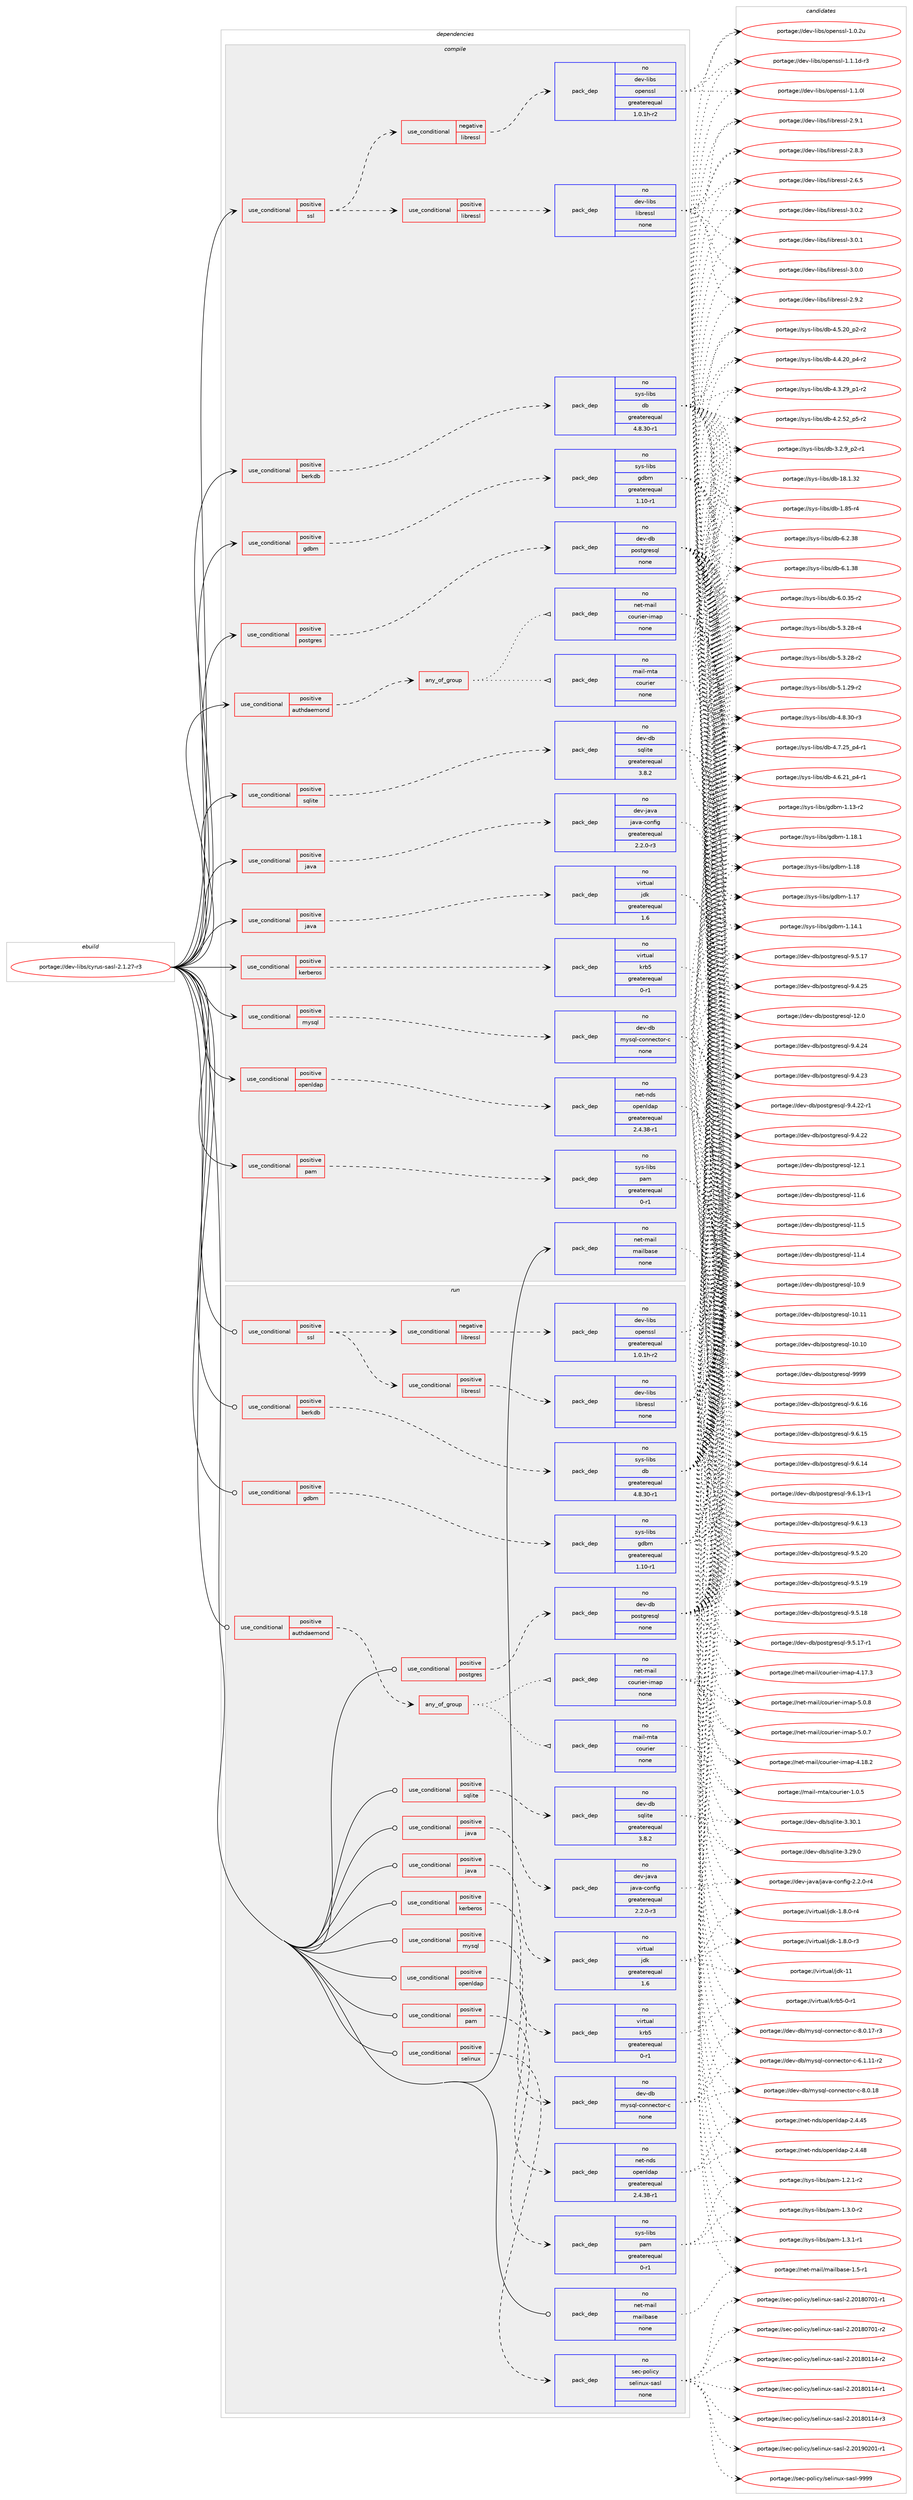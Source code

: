 digraph prolog {

# *************
# Graph options
# *************

newrank=true;
concentrate=true;
compound=true;
graph [rankdir=LR,fontname=Helvetica,fontsize=10,ranksep=1.5];#, ranksep=2.5, nodesep=0.2];
edge  [arrowhead=vee];
node  [fontname=Helvetica,fontsize=10];

# **********
# The ebuild
# **********

subgraph cluster_leftcol {
color=gray;
label=<<i>ebuild</i>>;
id [label="portage://dev-libs/cyrus-sasl-2.1.27-r3", color=red, width=4, href="../dev-libs/cyrus-sasl-2.1.27-r3.svg"];
}

# ****************
# The dependencies
# ****************

subgraph cluster_midcol {
color=gray;
label=<<i>dependencies</i>>;
subgraph cluster_compile {
fillcolor="#eeeeee";
style=filled;
label=<<i>compile</i>>;
subgraph cond126042 {
dependency515628 [label=<<TABLE BORDER="0" CELLBORDER="1" CELLSPACING="0" CELLPADDING="4"><TR><TD ROWSPAN="3" CELLPADDING="10">use_conditional</TD></TR><TR><TD>positive</TD></TR><TR><TD>authdaemond</TD></TR></TABLE>>, shape=none, color=red];
subgraph any5129 {
dependency515629 [label=<<TABLE BORDER="0" CELLBORDER="1" CELLSPACING="0" CELLPADDING="4"><TR><TD CELLPADDING="10">any_of_group</TD></TR></TABLE>>, shape=none, color=red];subgraph pack384222 {
dependency515630 [label=<<TABLE BORDER="0" CELLBORDER="1" CELLSPACING="0" CELLPADDING="4" WIDTH="220"><TR><TD ROWSPAN="6" CELLPADDING="30">pack_dep</TD></TR><TR><TD WIDTH="110">no</TD></TR><TR><TD>net-mail</TD></TR><TR><TD>courier-imap</TD></TR><TR><TD>none</TD></TR><TR><TD></TD></TR></TABLE>>, shape=none, color=blue];
}
dependency515629:e -> dependency515630:w [weight=20,style="dotted",arrowhead="oinv"];
subgraph pack384223 {
dependency515631 [label=<<TABLE BORDER="0" CELLBORDER="1" CELLSPACING="0" CELLPADDING="4" WIDTH="220"><TR><TD ROWSPAN="6" CELLPADDING="30">pack_dep</TD></TR><TR><TD WIDTH="110">no</TD></TR><TR><TD>mail-mta</TD></TR><TR><TD>courier</TD></TR><TR><TD>none</TD></TR><TR><TD></TD></TR></TABLE>>, shape=none, color=blue];
}
dependency515629:e -> dependency515631:w [weight=20,style="dotted",arrowhead="oinv"];
}
dependency515628:e -> dependency515629:w [weight=20,style="dashed",arrowhead="vee"];
}
id:e -> dependency515628:w [weight=20,style="solid",arrowhead="vee"];
subgraph cond126043 {
dependency515632 [label=<<TABLE BORDER="0" CELLBORDER="1" CELLSPACING="0" CELLPADDING="4"><TR><TD ROWSPAN="3" CELLPADDING="10">use_conditional</TD></TR><TR><TD>positive</TD></TR><TR><TD>berkdb</TD></TR></TABLE>>, shape=none, color=red];
subgraph pack384224 {
dependency515633 [label=<<TABLE BORDER="0" CELLBORDER="1" CELLSPACING="0" CELLPADDING="4" WIDTH="220"><TR><TD ROWSPAN="6" CELLPADDING="30">pack_dep</TD></TR><TR><TD WIDTH="110">no</TD></TR><TR><TD>sys-libs</TD></TR><TR><TD>db</TD></TR><TR><TD>greaterequal</TD></TR><TR><TD>4.8.30-r1</TD></TR></TABLE>>, shape=none, color=blue];
}
dependency515632:e -> dependency515633:w [weight=20,style="dashed",arrowhead="vee"];
}
id:e -> dependency515632:w [weight=20,style="solid",arrowhead="vee"];
subgraph cond126044 {
dependency515634 [label=<<TABLE BORDER="0" CELLBORDER="1" CELLSPACING="0" CELLPADDING="4"><TR><TD ROWSPAN="3" CELLPADDING="10">use_conditional</TD></TR><TR><TD>positive</TD></TR><TR><TD>gdbm</TD></TR></TABLE>>, shape=none, color=red];
subgraph pack384225 {
dependency515635 [label=<<TABLE BORDER="0" CELLBORDER="1" CELLSPACING="0" CELLPADDING="4" WIDTH="220"><TR><TD ROWSPAN="6" CELLPADDING="30">pack_dep</TD></TR><TR><TD WIDTH="110">no</TD></TR><TR><TD>sys-libs</TD></TR><TR><TD>gdbm</TD></TR><TR><TD>greaterequal</TD></TR><TR><TD>1.10-r1</TD></TR></TABLE>>, shape=none, color=blue];
}
dependency515634:e -> dependency515635:w [weight=20,style="dashed",arrowhead="vee"];
}
id:e -> dependency515634:w [weight=20,style="solid",arrowhead="vee"];
subgraph cond126045 {
dependency515636 [label=<<TABLE BORDER="0" CELLBORDER="1" CELLSPACING="0" CELLPADDING="4"><TR><TD ROWSPAN="3" CELLPADDING="10">use_conditional</TD></TR><TR><TD>positive</TD></TR><TR><TD>java</TD></TR></TABLE>>, shape=none, color=red];
subgraph pack384226 {
dependency515637 [label=<<TABLE BORDER="0" CELLBORDER="1" CELLSPACING="0" CELLPADDING="4" WIDTH="220"><TR><TD ROWSPAN="6" CELLPADDING="30">pack_dep</TD></TR><TR><TD WIDTH="110">no</TD></TR><TR><TD>dev-java</TD></TR><TR><TD>java-config</TD></TR><TR><TD>greaterequal</TD></TR><TR><TD>2.2.0-r3</TD></TR></TABLE>>, shape=none, color=blue];
}
dependency515636:e -> dependency515637:w [weight=20,style="dashed",arrowhead="vee"];
}
id:e -> dependency515636:w [weight=20,style="solid",arrowhead="vee"];
subgraph cond126046 {
dependency515638 [label=<<TABLE BORDER="0" CELLBORDER="1" CELLSPACING="0" CELLPADDING="4"><TR><TD ROWSPAN="3" CELLPADDING="10">use_conditional</TD></TR><TR><TD>positive</TD></TR><TR><TD>java</TD></TR></TABLE>>, shape=none, color=red];
subgraph pack384227 {
dependency515639 [label=<<TABLE BORDER="0" CELLBORDER="1" CELLSPACING="0" CELLPADDING="4" WIDTH="220"><TR><TD ROWSPAN="6" CELLPADDING="30">pack_dep</TD></TR><TR><TD WIDTH="110">no</TD></TR><TR><TD>virtual</TD></TR><TR><TD>jdk</TD></TR><TR><TD>greaterequal</TD></TR><TR><TD>1.6</TD></TR></TABLE>>, shape=none, color=blue];
}
dependency515638:e -> dependency515639:w [weight=20,style="dashed",arrowhead="vee"];
}
id:e -> dependency515638:w [weight=20,style="solid",arrowhead="vee"];
subgraph cond126047 {
dependency515640 [label=<<TABLE BORDER="0" CELLBORDER="1" CELLSPACING="0" CELLPADDING="4"><TR><TD ROWSPAN="3" CELLPADDING="10">use_conditional</TD></TR><TR><TD>positive</TD></TR><TR><TD>kerberos</TD></TR></TABLE>>, shape=none, color=red];
subgraph pack384228 {
dependency515641 [label=<<TABLE BORDER="0" CELLBORDER="1" CELLSPACING="0" CELLPADDING="4" WIDTH="220"><TR><TD ROWSPAN="6" CELLPADDING="30">pack_dep</TD></TR><TR><TD WIDTH="110">no</TD></TR><TR><TD>virtual</TD></TR><TR><TD>krb5</TD></TR><TR><TD>greaterequal</TD></TR><TR><TD>0-r1</TD></TR></TABLE>>, shape=none, color=blue];
}
dependency515640:e -> dependency515641:w [weight=20,style="dashed",arrowhead="vee"];
}
id:e -> dependency515640:w [weight=20,style="solid",arrowhead="vee"];
subgraph cond126048 {
dependency515642 [label=<<TABLE BORDER="0" CELLBORDER="1" CELLSPACING="0" CELLPADDING="4"><TR><TD ROWSPAN="3" CELLPADDING="10">use_conditional</TD></TR><TR><TD>positive</TD></TR><TR><TD>mysql</TD></TR></TABLE>>, shape=none, color=red];
subgraph pack384229 {
dependency515643 [label=<<TABLE BORDER="0" CELLBORDER="1" CELLSPACING="0" CELLPADDING="4" WIDTH="220"><TR><TD ROWSPAN="6" CELLPADDING="30">pack_dep</TD></TR><TR><TD WIDTH="110">no</TD></TR><TR><TD>dev-db</TD></TR><TR><TD>mysql-connector-c</TD></TR><TR><TD>none</TD></TR><TR><TD></TD></TR></TABLE>>, shape=none, color=blue];
}
dependency515642:e -> dependency515643:w [weight=20,style="dashed",arrowhead="vee"];
}
id:e -> dependency515642:w [weight=20,style="solid",arrowhead="vee"];
subgraph cond126049 {
dependency515644 [label=<<TABLE BORDER="0" CELLBORDER="1" CELLSPACING="0" CELLPADDING="4"><TR><TD ROWSPAN="3" CELLPADDING="10">use_conditional</TD></TR><TR><TD>positive</TD></TR><TR><TD>openldap</TD></TR></TABLE>>, shape=none, color=red];
subgraph pack384230 {
dependency515645 [label=<<TABLE BORDER="0" CELLBORDER="1" CELLSPACING="0" CELLPADDING="4" WIDTH="220"><TR><TD ROWSPAN="6" CELLPADDING="30">pack_dep</TD></TR><TR><TD WIDTH="110">no</TD></TR><TR><TD>net-nds</TD></TR><TR><TD>openldap</TD></TR><TR><TD>greaterequal</TD></TR><TR><TD>2.4.38-r1</TD></TR></TABLE>>, shape=none, color=blue];
}
dependency515644:e -> dependency515645:w [weight=20,style="dashed",arrowhead="vee"];
}
id:e -> dependency515644:w [weight=20,style="solid",arrowhead="vee"];
subgraph cond126050 {
dependency515646 [label=<<TABLE BORDER="0" CELLBORDER="1" CELLSPACING="0" CELLPADDING="4"><TR><TD ROWSPAN="3" CELLPADDING="10">use_conditional</TD></TR><TR><TD>positive</TD></TR><TR><TD>pam</TD></TR></TABLE>>, shape=none, color=red];
subgraph pack384231 {
dependency515647 [label=<<TABLE BORDER="0" CELLBORDER="1" CELLSPACING="0" CELLPADDING="4" WIDTH="220"><TR><TD ROWSPAN="6" CELLPADDING="30">pack_dep</TD></TR><TR><TD WIDTH="110">no</TD></TR><TR><TD>sys-libs</TD></TR><TR><TD>pam</TD></TR><TR><TD>greaterequal</TD></TR><TR><TD>0-r1</TD></TR></TABLE>>, shape=none, color=blue];
}
dependency515646:e -> dependency515647:w [weight=20,style="dashed",arrowhead="vee"];
}
id:e -> dependency515646:w [weight=20,style="solid",arrowhead="vee"];
subgraph cond126051 {
dependency515648 [label=<<TABLE BORDER="0" CELLBORDER="1" CELLSPACING="0" CELLPADDING="4"><TR><TD ROWSPAN="3" CELLPADDING="10">use_conditional</TD></TR><TR><TD>positive</TD></TR><TR><TD>postgres</TD></TR></TABLE>>, shape=none, color=red];
subgraph pack384232 {
dependency515649 [label=<<TABLE BORDER="0" CELLBORDER="1" CELLSPACING="0" CELLPADDING="4" WIDTH="220"><TR><TD ROWSPAN="6" CELLPADDING="30">pack_dep</TD></TR><TR><TD WIDTH="110">no</TD></TR><TR><TD>dev-db</TD></TR><TR><TD>postgresql</TD></TR><TR><TD>none</TD></TR><TR><TD></TD></TR></TABLE>>, shape=none, color=blue];
}
dependency515648:e -> dependency515649:w [weight=20,style="dashed",arrowhead="vee"];
}
id:e -> dependency515648:w [weight=20,style="solid",arrowhead="vee"];
subgraph cond126052 {
dependency515650 [label=<<TABLE BORDER="0" CELLBORDER="1" CELLSPACING="0" CELLPADDING="4"><TR><TD ROWSPAN="3" CELLPADDING="10">use_conditional</TD></TR><TR><TD>positive</TD></TR><TR><TD>sqlite</TD></TR></TABLE>>, shape=none, color=red];
subgraph pack384233 {
dependency515651 [label=<<TABLE BORDER="0" CELLBORDER="1" CELLSPACING="0" CELLPADDING="4" WIDTH="220"><TR><TD ROWSPAN="6" CELLPADDING="30">pack_dep</TD></TR><TR><TD WIDTH="110">no</TD></TR><TR><TD>dev-db</TD></TR><TR><TD>sqlite</TD></TR><TR><TD>greaterequal</TD></TR><TR><TD>3.8.2</TD></TR></TABLE>>, shape=none, color=blue];
}
dependency515650:e -> dependency515651:w [weight=20,style="dashed",arrowhead="vee"];
}
id:e -> dependency515650:w [weight=20,style="solid",arrowhead="vee"];
subgraph cond126053 {
dependency515652 [label=<<TABLE BORDER="0" CELLBORDER="1" CELLSPACING="0" CELLPADDING="4"><TR><TD ROWSPAN="3" CELLPADDING="10">use_conditional</TD></TR><TR><TD>positive</TD></TR><TR><TD>ssl</TD></TR></TABLE>>, shape=none, color=red];
subgraph cond126054 {
dependency515653 [label=<<TABLE BORDER="0" CELLBORDER="1" CELLSPACING="0" CELLPADDING="4"><TR><TD ROWSPAN="3" CELLPADDING="10">use_conditional</TD></TR><TR><TD>negative</TD></TR><TR><TD>libressl</TD></TR></TABLE>>, shape=none, color=red];
subgraph pack384234 {
dependency515654 [label=<<TABLE BORDER="0" CELLBORDER="1" CELLSPACING="0" CELLPADDING="4" WIDTH="220"><TR><TD ROWSPAN="6" CELLPADDING="30">pack_dep</TD></TR><TR><TD WIDTH="110">no</TD></TR><TR><TD>dev-libs</TD></TR><TR><TD>openssl</TD></TR><TR><TD>greaterequal</TD></TR><TR><TD>1.0.1h-r2</TD></TR></TABLE>>, shape=none, color=blue];
}
dependency515653:e -> dependency515654:w [weight=20,style="dashed",arrowhead="vee"];
}
dependency515652:e -> dependency515653:w [weight=20,style="dashed",arrowhead="vee"];
subgraph cond126055 {
dependency515655 [label=<<TABLE BORDER="0" CELLBORDER="1" CELLSPACING="0" CELLPADDING="4"><TR><TD ROWSPAN="3" CELLPADDING="10">use_conditional</TD></TR><TR><TD>positive</TD></TR><TR><TD>libressl</TD></TR></TABLE>>, shape=none, color=red];
subgraph pack384235 {
dependency515656 [label=<<TABLE BORDER="0" CELLBORDER="1" CELLSPACING="0" CELLPADDING="4" WIDTH="220"><TR><TD ROWSPAN="6" CELLPADDING="30">pack_dep</TD></TR><TR><TD WIDTH="110">no</TD></TR><TR><TD>dev-libs</TD></TR><TR><TD>libressl</TD></TR><TR><TD>none</TD></TR><TR><TD></TD></TR></TABLE>>, shape=none, color=blue];
}
dependency515655:e -> dependency515656:w [weight=20,style="dashed",arrowhead="vee"];
}
dependency515652:e -> dependency515655:w [weight=20,style="dashed",arrowhead="vee"];
}
id:e -> dependency515652:w [weight=20,style="solid",arrowhead="vee"];
subgraph pack384236 {
dependency515657 [label=<<TABLE BORDER="0" CELLBORDER="1" CELLSPACING="0" CELLPADDING="4" WIDTH="220"><TR><TD ROWSPAN="6" CELLPADDING="30">pack_dep</TD></TR><TR><TD WIDTH="110">no</TD></TR><TR><TD>net-mail</TD></TR><TR><TD>mailbase</TD></TR><TR><TD>none</TD></TR><TR><TD></TD></TR></TABLE>>, shape=none, color=blue];
}
id:e -> dependency515657:w [weight=20,style="solid",arrowhead="vee"];
}
subgraph cluster_compileandrun {
fillcolor="#eeeeee";
style=filled;
label=<<i>compile and run</i>>;
}
subgraph cluster_run {
fillcolor="#eeeeee";
style=filled;
label=<<i>run</i>>;
subgraph cond126056 {
dependency515658 [label=<<TABLE BORDER="0" CELLBORDER="1" CELLSPACING="0" CELLPADDING="4"><TR><TD ROWSPAN="3" CELLPADDING="10">use_conditional</TD></TR><TR><TD>positive</TD></TR><TR><TD>authdaemond</TD></TR></TABLE>>, shape=none, color=red];
subgraph any5130 {
dependency515659 [label=<<TABLE BORDER="0" CELLBORDER="1" CELLSPACING="0" CELLPADDING="4"><TR><TD CELLPADDING="10">any_of_group</TD></TR></TABLE>>, shape=none, color=red];subgraph pack384237 {
dependency515660 [label=<<TABLE BORDER="0" CELLBORDER="1" CELLSPACING="0" CELLPADDING="4" WIDTH="220"><TR><TD ROWSPAN="6" CELLPADDING="30">pack_dep</TD></TR><TR><TD WIDTH="110">no</TD></TR><TR><TD>net-mail</TD></TR><TR><TD>courier-imap</TD></TR><TR><TD>none</TD></TR><TR><TD></TD></TR></TABLE>>, shape=none, color=blue];
}
dependency515659:e -> dependency515660:w [weight=20,style="dotted",arrowhead="oinv"];
subgraph pack384238 {
dependency515661 [label=<<TABLE BORDER="0" CELLBORDER="1" CELLSPACING="0" CELLPADDING="4" WIDTH="220"><TR><TD ROWSPAN="6" CELLPADDING="30">pack_dep</TD></TR><TR><TD WIDTH="110">no</TD></TR><TR><TD>mail-mta</TD></TR><TR><TD>courier</TD></TR><TR><TD>none</TD></TR><TR><TD></TD></TR></TABLE>>, shape=none, color=blue];
}
dependency515659:e -> dependency515661:w [weight=20,style="dotted",arrowhead="oinv"];
}
dependency515658:e -> dependency515659:w [weight=20,style="dashed",arrowhead="vee"];
}
id:e -> dependency515658:w [weight=20,style="solid",arrowhead="odot"];
subgraph cond126057 {
dependency515662 [label=<<TABLE BORDER="0" CELLBORDER="1" CELLSPACING="0" CELLPADDING="4"><TR><TD ROWSPAN="3" CELLPADDING="10">use_conditional</TD></TR><TR><TD>positive</TD></TR><TR><TD>berkdb</TD></TR></TABLE>>, shape=none, color=red];
subgraph pack384239 {
dependency515663 [label=<<TABLE BORDER="0" CELLBORDER="1" CELLSPACING="0" CELLPADDING="4" WIDTH="220"><TR><TD ROWSPAN="6" CELLPADDING="30">pack_dep</TD></TR><TR><TD WIDTH="110">no</TD></TR><TR><TD>sys-libs</TD></TR><TR><TD>db</TD></TR><TR><TD>greaterequal</TD></TR><TR><TD>4.8.30-r1</TD></TR></TABLE>>, shape=none, color=blue];
}
dependency515662:e -> dependency515663:w [weight=20,style="dashed",arrowhead="vee"];
}
id:e -> dependency515662:w [weight=20,style="solid",arrowhead="odot"];
subgraph cond126058 {
dependency515664 [label=<<TABLE BORDER="0" CELLBORDER="1" CELLSPACING="0" CELLPADDING="4"><TR><TD ROWSPAN="3" CELLPADDING="10">use_conditional</TD></TR><TR><TD>positive</TD></TR><TR><TD>gdbm</TD></TR></TABLE>>, shape=none, color=red];
subgraph pack384240 {
dependency515665 [label=<<TABLE BORDER="0" CELLBORDER="1" CELLSPACING="0" CELLPADDING="4" WIDTH="220"><TR><TD ROWSPAN="6" CELLPADDING="30">pack_dep</TD></TR><TR><TD WIDTH="110">no</TD></TR><TR><TD>sys-libs</TD></TR><TR><TD>gdbm</TD></TR><TR><TD>greaterequal</TD></TR><TR><TD>1.10-r1</TD></TR></TABLE>>, shape=none, color=blue];
}
dependency515664:e -> dependency515665:w [weight=20,style="dashed",arrowhead="vee"];
}
id:e -> dependency515664:w [weight=20,style="solid",arrowhead="odot"];
subgraph cond126059 {
dependency515666 [label=<<TABLE BORDER="0" CELLBORDER="1" CELLSPACING="0" CELLPADDING="4"><TR><TD ROWSPAN="3" CELLPADDING="10">use_conditional</TD></TR><TR><TD>positive</TD></TR><TR><TD>java</TD></TR></TABLE>>, shape=none, color=red];
subgraph pack384241 {
dependency515667 [label=<<TABLE BORDER="0" CELLBORDER="1" CELLSPACING="0" CELLPADDING="4" WIDTH="220"><TR><TD ROWSPAN="6" CELLPADDING="30">pack_dep</TD></TR><TR><TD WIDTH="110">no</TD></TR><TR><TD>dev-java</TD></TR><TR><TD>java-config</TD></TR><TR><TD>greaterequal</TD></TR><TR><TD>2.2.0-r3</TD></TR></TABLE>>, shape=none, color=blue];
}
dependency515666:e -> dependency515667:w [weight=20,style="dashed",arrowhead="vee"];
}
id:e -> dependency515666:w [weight=20,style="solid",arrowhead="odot"];
subgraph cond126060 {
dependency515668 [label=<<TABLE BORDER="0" CELLBORDER="1" CELLSPACING="0" CELLPADDING="4"><TR><TD ROWSPAN="3" CELLPADDING="10">use_conditional</TD></TR><TR><TD>positive</TD></TR><TR><TD>java</TD></TR></TABLE>>, shape=none, color=red];
subgraph pack384242 {
dependency515669 [label=<<TABLE BORDER="0" CELLBORDER="1" CELLSPACING="0" CELLPADDING="4" WIDTH="220"><TR><TD ROWSPAN="6" CELLPADDING="30">pack_dep</TD></TR><TR><TD WIDTH="110">no</TD></TR><TR><TD>virtual</TD></TR><TR><TD>jdk</TD></TR><TR><TD>greaterequal</TD></TR><TR><TD>1.6</TD></TR></TABLE>>, shape=none, color=blue];
}
dependency515668:e -> dependency515669:w [weight=20,style="dashed",arrowhead="vee"];
}
id:e -> dependency515668:w [weight=20,style="solid",arrowhead="odot"];
subgraph cond126061 {
dependency515670 [label=<<TABLE BORDER="0" CELLBORDER="1" CELLSPACING="0" CELLPADDING="4"><TR><TD ROWSPAN="3" CELLPADDING="10">use_conditional</TD></TR><TR><TD>positive</TD></TR><TR><TD>kerberos</TD></TR></TABLE>>, shape=none, color=red];
subgraph pack384243 {
dependency515671 [label=<<TABLE BORDER="0" CELLBORDER="1" CELLSPACING="0" CELLPADDING="4" WIDTH="220"><TR><TD ROWSPAN="6" CELLPADDING="30">pack_dep</TD></TR><TR><TD WIDTH="110">no</TD></TR><TR><TD>virtual</TD></TR><TR><TD>krb5</TD></TR><TR><TD>greaterequal</TD></TR><TR><TD>0-r1</TD></TR></TABLE>>, shape=none, color=blue];
}
dependency515670:e -> dependency515671:w [weight=20,style="dashed",arrowhead="vee"];
}
id:e -> dependency515670:w [weight=20,style="solid",arrowhead="odot"];
subgraph cond126062 {
dependency515672 [label=<<TABLE BORDER="0" CELLBORDER="1" CELLSPACING="0" CELLPADDING="4"><TR><TD ROWSPAN="3" CELLPADDING="10">use_conditional</TD></TR><TR><TD>positive</TD></TR><TR><TD>mysql</TD></TR></TABLE>>, shape=none, color=red];
subgraph pack384244 {
dependency515673 [label=<<TABLE BORDER="0" CELLBORDER="1" CELLSPACING="0" CELLPADDING="4" WIDTH="220"><TR><TD ROWSPAN="6" CELLPADDING="30">pack_dep</TD></TR><TR><TD WIDTH="110">no</TD></TR><TR><TD>dev-db</TD></TR><TR><TD>mysql-connector-c</TD></TR><TR><TD>none</TD></TR><TR><TD></TD></TR></TABLE>>, shape=none, color=blue];
}
dependency515672:e -> dependency515673:w [weight=20,style="dashed",arrowhead="vee"];
}
id:e -> dependency515672:w [weight=20,style="solid",arrowhead="odot"];
subgraph cond126063 {
dependency515674 [label=<<TABLE BORDER="0" CELLBORDER="1" CELLSPACING="0" CELLPADDING="4"><TR><TD ROWSPAN="3" CELLPADDING="10">use_conditional</TD></TR><TR><TD>positive</TD></TR><TR><TD>openldap</TD></TR></TABLE>>, shape=none, color=red];
subgraph pack384245 {
dependency515675 [label=<<TABLE BORDER="0" CELLBORDER="1" CELLSPACING="0" CELLPADDING="4" WIDTH="220"><TR><TD ROWSPAN="6" CELLPADDING="30">pack_dep</TD></TR><TR><TD WIDTH="110">no</TD></TR><TR><TD>net-nds</TD></TR><TR><TD>openldap</TD></TR><TR><TD>greaterequal</TD></TR><TR><TD>2.4.38-r1</TD></TR></TABLE>>, shape=none, color=blue];
}
dependency515674:e -> dependency515675:w [weight=20,style="dashed",arrowhead="vee"];
}
id:e -> dependency515674:w [weight=20,style="solid",arrowhead="odot"];
subgraph cond126064 {
dependency515676 [label=<<TABLE BORDER="0" CELLBORDER="1" CELLSPACING="0" CELLPADDING="4"><TR><TD ROWSPAN="3" CELLPADDING="10">use_conditional</TD></TR><TR><TD>positive</TD></TR><TR><TD>pam</TD></TR></TABLE>>, shape=none, color=red];
subgraph pack384246 {
dependency515677 [label=<<TABLE BORDER="0" CELLBORDER="1" CELLSPACING="0" CELLPADDING="4" WIDTH="220"><TR><TD ROWSPAN="6" CELLPADDING="30">pack_dep</TD></TR><TR><TD WIDTH="110">no</TD></TR><TR><TD>sys-libs</TD></TR><TR><TD>pam</TD></TR><TR><TD>greaterequal</TD></TR><TR><TD>0-r1</TD></TR></TABLE>>, shape=none, color=blue];
}
dependency515676:e -> dependency515677:w [weight=20,style="dashed",arrowhead="vee"];
}
id:e -> dependency515676:w [weight=20,style="solid",arrowhead="odot"];
subgraph cond126065 {
dependency515678 [label=<<TABLE BORDER="0" CELLBORDER="1" CELLSPACING="0" CELLPADDING="4"><TR><TD ROWSPAN="3" CELLPADDING="10">use_conditional</TD></TR><TR><TD>positive</TD></TR><TR><TD>postgres</TD></TR></TABLE>>, shape=none, color=red];
subgraph pack384247 {
dependency515679 [label=<<TABLE BORDER="0" CELLBORDER="1" CELLSPACING="0" CELLPADDING="4" WIDTH="220"><TR><TD ROWSPAN="6" CELLPADDING="30">pack_dep</TD></TR><TR><TD WIDTH="110">no</TD></TR><TR><TD>dev-db</TD></TR><TR><TD>postgresql</TD></TR><TR><TD>none</TD></TR><TR><TD></TD></TR></TABLE>>, shape=none, color=blue];
}
dependency515678:e -> dependency515679:w [weight=20,style="dashed",arrowhead="vee"];
}
id:e -> dependency515678:w [weight=20,style="solid",arrowhead="odot"];
subgraph cond126066 {
dependency515680 [label=<<TABLE BORDER="0" CELLBORDER="1" CELLSPACING="0" CELLPADDING="4"><TR><TD ROWSPAN="3" CELLPADDING="10">use_conditional</TD></TR><TR><TD>positive</TD></TR><TR><TD>selinux</TD></TR></TABLE>>, shape=none, color=red];
subgraph pack384248 {
dependency515681 [label=<<TABLE BORDER="0" CELLBORDER="1" CELLSPACING="0" CELLPADDING="4" WIDTH="220"><TR><TD ROWSPAN="6" CELLPADDING="30">pack_dep</TD></TR><TR><TD WIDTH="110">no</TD></TR><TR><TD>sec-policy</TD></TR><TR><TD>selinux-sasl</TD></TR><TR><TD>none</TD></TR><TR><TD></TD></TR></TABLE>>, shape=none, color=blue];
}
dependency515680:e -> dependency515681:w [weight=20,style="dashed",arrowhead="vee"];
}
id:e -> dependency515680:w [weight=20,style="solid",arrowhead="odot"];
subgraph cond126067 {
dependency515682 [label=<<TABLE BORDER="0" CELLBORDER="1" CELLSPACING="0" CELLPADDING="4"><TR><TD ROWSPAN="3" CELLPADDING="10">use_conditional</TD></TR><TR><TD>positive</TD></TR><TR><TD>sqlite</TD></TR></TABLE>>, shape=none, color=red];
subgraph pack384249 {
dependency515683 [label=<<TABLE BORDER="0" CELLBORDER="1" CELLSPACING="0" CELLPADDING="4" WIDTH="220"><TR><TD ROWSPAN="6" CELLPADDING="30">pack_dep</TD></TR><TR><TD WIDTH="110">no</TD></TR><TR><TD>dev-db</TD></TR><TR><TD>sqlite</TD></TR><TR><TD>greaterequal</TD></TR><TR><TD>3.8.2</TD></TR></TABLE>>, shape=none, color=blue];
}
dependency515682:e -> dependency515683:w [weight=20,style="dashed",arrowhead="vee"];
}
id:e -> dependency515682:w [weight=20,style="solid",arrowhead="odot"];
subgraph cond126068 {
dependency515684 [label=<<TABLE BORDER="0" CELLBORDER="1" CELLSPACING="0" CELLPADDING="4"><TR><TD ROWSPAN="3" CELLPADDING="10">use_conditional</TD></TR><TR><TD>positive</TD></TR><TR><TD>ssl</TD></TR></TABLE>>, shape=none, color=red];
subgraph cond126069 {
dependency515685 [label=<<TABLE BORDER="0" CELLBORDER="1" CELLSPACING="0" CELLPADDING="4"><TR><TD ROWSPAN="3" CELLPADDING="10">use_conditional</TD></TR><TR><TD>negative</TD></TR><TR><TD>libressl</TD></TR></TABLE>>, shape=none, color=red];
subgraph pack384250 {
dependency515686 [label=<<TABLE BORDER="0" CELLBORDER="1" CELLSPACING="0" CELLPADDING="4" WIDTH="220"><TR><TD ROWSPAN="6" CELLPADDING="30">pack_dep</TD></TR><TR><TD WIDTH="110">no</TD></TR><TR><TD>dev-libs</TD></TR><TR><TD>openssl</TD></TR><TR><TD>greaterequal</TD></TR><TR><TD>1.0.1h-r2</TD></TR></TABLE>>, shape=none, color=blue];
}
dependency515685:e -> dependency515686:w [weight=20,style="dashed",arrowhead="vee"];
}
dependency515684:e -> dependency515685:w [weight=20,style="dashed",arrowhead="vee"];
subgraph cond126070 {
dependency515687 [label=<<TABLE BORDER="0" CELLBORDER="1" CELLSPACING="0" CELLPADDING="4"><TR><TD ROWSPAN="3" CELLPADDING="10">use_conditional</TD></TR><TR><TD>positive</TD></TR><TR><TD>libressl</TD></TR></TABLE>>, shape=none, color=red];
subgraph pack384251 {
dependency515688 [label=<<TABLE BORDER="0" CELLBORDER="1" CELLSPACING="0" CELLPADDING="4" WIDTH="220"><TR><TD ROWSPAN="6" CELLPADDING="30">pack_dep</TD></TR><TR><TD WIDTH="110">no</TD></TR><TR><TD>dev-libs</TD></TR><TR><TD>libressl</TD></TR><TR><TD>none</TD></TR><TR><TD></TD></TR></TABLE>>, shape=none, color=blue];
}
dependency515687:e -> dependency515688:w [weight=20,style="dashed",arrowhead="vee"];
}
dependency515684:e -> dependency515687:w [weight=20,style="dashed",arrowhead="vee"];
}
id:e -> dependency515684:w [weight=20,style="solid",arrowhead="odot"];
subgraph pack384252 {
dependency515689 [label=<<TABLE BORDER="0" CELLBORDER="1" CELLSPACING="0" CELLPADDING="4" WIDTH="220"><TR><TD ROWSPAN="6" CELLPADDING="30">pack_dep</TD></TR><TR><TD WIDTH="110">no</TD></TR><TR><TD>net-mail</TD></TR><TR><TD>mailbase</TD></TR><TR><TD>none</TD></TR><TR><TD></TD></TR></TABLE>>, shape=none, color=blue];
}
id:e -> dependency515689:w [weight=20,style="solid",arrowhead="odot"];
}
}

# **************
# The candidates
# **************

subgraph cluster_choices {
rank=same;
color=gray;
label=<<i>candidates</i>>;

subgraph choice384222 {
color=black;
nodesep=1;
choice110101116451099710510847991111171141051011144510510997112455346484656 [label="portage://net-mail/courier-imap-5.0.8", color=red, width=4,href="../net-mail/courier-imap-5.0.8.svg"];
choice110101116451099710510847991111171141051011144510510997112455346484655 [label="portage://net-mail/courier-imap-5.0.7", color=red, width=4,href="../net-mail/courier-imap-5.0.7.svg"];
choice11010111645109971051084799111117114105101114451051099711245524649564650 [label="portage://net-mail/courier-imap-4.18.2", color=red, width=4,href="../net-mail/courier-imap-4.18.2.svg"];
choice11010111645109971051084799111117114105101114451051099711245524649554651 [label="portage://net-mail/courier-imap-4.17.3", color=red, width=4,href="../net-mail/courier-imap-4.17.3.svg"];
dependency515630:e -> choice110101116451099710510847991111171141051011144510510997112455346484656:w [style=dotted,weight="100"];
dependency515630:e -> choice110101116451099710510847991111171141051011144510510997112455346484655:w [style=dotted,weight="100"];
dependency515630:e -> choice11010111645109971051084799111117114105101114451051099711245524649564650:w [style=dotted,weight="100"];
dependency515630:e -> choice11010111645109971051084799111117114105101114451051099711245524649554651:w [style=dotted,weight="100"];
}
subgraph choice384223 {
color=black;
nodesep=1;
choice1099710510845109116974799111117114105101114454946484653 [label="portage://mail-mta/courier-1.0.5", color=red, width=4,href="../mail-mta/courier-1.0.5.svg"];
dependency515631:e -> choice1099710510845109116974799111117114105101114454946484653:w [style=dotted,weight="100"];
}
subgraph choice384224 {
color=black;
nodesep=1;
choice1151211154510810598115471009845544650465156 [label="portage://sys-libs/db-6.2.38", color=red, width=4,href="../sys-libs/db-6.2.38.svg"];
choice1151211154510810598115471009845544649465156 [label="portage://sys-libs/db-6.1.38", color=red, width=4,href="../sys-libs/db-6.1.38.svg"];
choice11512111545108105981154710098455446484651534511450 [label="portage://sys-libs/db-6.0.35-r2", color=red, width=4,href="../sys-libs/db-6.0.35-r2.svg"];
choice11512111545108105981154710098455346514650564511452 [label="portage://sys-libs/db-5.3.28-r4", color=red, width=4,href="../sys-libs/db-5.3.28-r4.svg"];
choice11512111545108105981154710098455346514650564511450 [label="portage://sys-libs/db-5.3.28-r2", color=red, width=4,href="../sys-libs/db-5.3.28-r2.svg"];
choice11512111545108105981154710098455346494650574511450 [label="portage://sys-libs/db-5.1.29-r2", color=red, width=4,href="../sys-libs/db-5.1.29-r2.svg"];
choice11512111545108105981154710098455246564651484511451 [label="portage://sys-libs/db-4.8.30-r3", color=red, width=4,href="../sys-libs/db-4.8.30-r3.svg"];
choice115121115451081059811547100984552465546505395112524511449 [label="portage://sys-libs/db-4.7.25_p4-r1", color=red, width=4,href="../sys-libs/db-4.7.25_p4-r1.svg"];
choice115121115451081059811547100984552465446504995112524511449 [label="portage://sys-libs/db-4.6.21_p4-r1", color=red, width=4,href="../sys-libs/db-4.6.21_p4-r1.svg"];
choice115121115451081059811547100984552465346504895112504511450 [label="portage://sys-libs/db-4.5.20_p2-r2", color=red, width=4,href="../sys-libs/db-4.5.20_p2-r2.svg"];
choice115121115451081059811547100984552465246504895112524511450 [label="portage://sys-libs/db-4.4.20_p4-r2", color=red, width=4,href="../sys-libs/db-4.4.20_p4-r2.svg"];
choice115121115451081059811547100984552465146505795112494511450 [label="portage://sys-libs/db-4.3.29_p1-r2", color=red, width=4,href="../sys-libs/db-4.3.29_p1-r2.svg"];
choice115121115451081059811547100984552465046535095112534511450 [label="portage://sys-libs/db-4.2.52_p5-r2", color=red, width=4,href="../sys-libs/db-4.2.52_p5-r2.svg"];
choice1151211154510810598115471009845514650465795112504511449 [label="portage://sys-libs/db-3.2.9_p2-r1", color=red, width=4,href="../sys-libs/db-3.2.9_p2-r1.svg"];
choice115121115451081059811547100984549564649465150 [label="portage://sys-libs/db-18.1.32", color=red, width=4,href="../sys-libs/db-18.1.32.svg"];
choice1151211154510810598115471009845494656534511452 [label="portage://sys-libs/db-1.85-r4", color=red, width=4,href="../sys-libs/db-1.85-r4.svg"];
dependency515633:e -> choice1151211154510810598115471009845544650465156:w [style=dotted,weight="100"];
dependency515633:e -> choice1151211154510810598115471009845544649465156:w [style=dotted,weight="100"];
dependency515633:e -> choice11512111545108105981154710098455446484651534511450:w [style=dotted,weight="100"];
dependency515633:e -> choice11512111545108105981154710098455346514650564511452:w [style=dotted,weight="100"];
dependency515633:e -> choice11512111545108105981154710098455346514650564511450:w [style=dotted,weight="100"];
dependency515633:e -> choice11512111545108105981154710098455346494650574511450:w [style=dotted,weight="100"];
dependency515633:e -> choice11512111545108105981154710098455246564651484511451:w [style=dotted,weight="100"];
dependency515633:e -> choice115121115451081059811547100984552465546505395112524511449:w [style=dotted,weight="100"];
dependency515633:e -> choice115121115451081059811547100984552465446504995112524511449:w [style=dotted,weight="100"];
dependency515633:e -> choice115121115451081059811547100984552465346504895112504511450:w [style=dotted,weight="100"];
dependency515633:e -> choice115121115451081059811547100984552465246504895112524511450:w [style=dotted,weight="100"];
dependency515633:e -> choice115121115451081059811547100984552465146505795112494511450:w [style=dotted,weight="100"];
dependency515633:e -> choice115121115451081059811547100984552465046535095112534511450:w [style=dotted,weight="100"];
dependency515633:e -> choice1151211154510810598115471009845514650465795112504511449:w [style=dotted,weight="100"];
dependency515633:e -> choice115121115451081059811547100984549564649465150:w [style=dotted,weight="100"];
dependency515633:e -> choice1151211154510810598115471009845494656534511452:w [style=dotted,weight="100"];
}
subgraph choice384225 {
color=black;
nodesep=1;
choice1151211154510810598115471031009810945494649564649 [label="portage://sys-libs/gdbm-1.18.1", color=red, width=4,href="../sys-libs/gdbm-1.18.1.svg"];
choice115121115451081059811547103100981094549464956 [label="portage://sys-libs/gdbm-1.18", color=red, width=4,href="../sys-libs/gdbm-1.18.svg"];
choice115121115451081059811547103100981094549464955 [label="portage://sys-libs/gdbm-1.17", color=red, width=4,href="../sys-libs/gdbm-1.17.svg"];
choice1151211154510810598115471031009810945494649524649 [label="portage://sys-libs/gdbm-1.14.1", color=red, width=4,href="../sys-libs/gdbm-1.14.1.svg"];
choice1151211154510810598115471031009810945494649514511450 [label="portage://sys-libs/gdbm-1.13-r2", color=red, width=4,href="../sys-libs/gdbm-1.13-r2.svg"];
dependency515635:e -> choice1151211154510810598115471031009810945494649564649:w [style=dotted,weight="100"];
dependency515635:e -> choice115121115451081059811547103100981094549464956:w [style=dotted,weight="100"];
dependency515635:e -> choice115121115451081059811547103100981094549464955:w [style=dotted,weight="100"];
dependency515635:e -> choice1151211154510810598115471031009810945494649524649:w [style=dotted,weight="100"];
dependency515635:e -> choice1151211154510810598115471031009810945494649514511450:w [style=dotted,weight="100"];
}
subgraph choice384226 {
color=black;
nodesep=1;
choice10010111845106971189747106971189745991111101021051034550465046484511452 [label="portage://dev-java/java-config-2.2.0-r4", color=red, width=4,href="../dev-java/java-config-2.2.0-r4.svg"];
dependency515637:e -> choice10010111845106971189747106971189745991111101021051034550465046484511452:w [style=dotted,weight="100"];
}
subgraph choice384227 {
color=black;
nodesep=1;
choice1181051141161179710847106100107454949 [label="portage://virtual/jdk-11", color=red, width=4,href="../virtual/jdk-11.svg"];
choice11810511411611797108471061001074549465646484511452 [label="portage://virtual/jdk-1.8.0-r4", color=red, width=4,href="../virtual/jdk-1.8.0-r4.svg"];
choice11810511411611797108471061001074549465646484511451 [label="portage://virtual/jdk-1.8.0-r3", color=red, width=4,href="../virtual/jdk-1.8.0-r3.svg"];
dependency515639:e -> choice1181051141161179710847106100107454949:w [style=dotted,weight="100"];
dependency515639:e -> choice11810511411611797108471061001074549465646484511452:w [style=dotted,weight="100"];
dependency515639:e -> choice11810511411611797108471061001074549465646484511451:w [style=dotted,weight="100"];
}
subgraph choice384228 {
color=black;
nodesep=1;
choice1181051141161179710847107114985345484511449 [label="portage://virtual/krb5-0-r1", color=red, width=4,href="../virtual/krb5-0-r1.svg"];
dependency515641:e -> choice1181051141161179710847107114985345484511449:w [style=dotted,weight="100"];
}
subgraph choice384229 {
color=black;
nodesep=1;
choice100101118451009847109121115113108459911111011010199116111114459945564648464956 [label="portage://dev-db/mysql-connector-c-8.0.18", color=red, width=4,href="../dev-db/mysql-connector-c-8.0.18.svg"];
choice1001011184510098471091211151131084599111110110101991161111144599455646484649554511451 [label="portage://dev-db/mysql-connector-c-8.0.17-r3", color=red, width=4,href="../dev-db/mysql-connector-c-8.0.17-r3.svg"];
choice1001011184510098471091211151131084599111110110101991161111144599455446494649494511450 [label="portage://dev-db/mysql-connector-c-6.1.11-r2", color=red, width=4,href="../dev-db/mysql-connector-c-6.1.11-r2.svg"];
dependency515643:e -> choice100101118451009847109121115113108459911111011010199116111114459945564648464956:w [style=dotted,weight="100"];
dependency515643:e -> choice1001011184510098471091211151131084599111110110101991161111144599455646484649554511451:w [style=dotted,weight="100"];
dependency515643:e -> choice1001011184510098471091211151131084599111110110101991161111144599455446494649494511450:w [style=dotted,weight="100"];
}
subgraph choice384230 {
color=black;
nodesep=1;
choice11010111645110100115471111121011101081009711245504652465256 [label="portage://net-nds/openldap-2.4.48", color=red, width=4,href="../net-nds/openldap-2.4.48.svg"];
choice11010111645110100115471111121011101081009711245504652465253 [label="portage://net-nds/openldap-2.4.45", color=red, width=4,href="../net-nds/openldap-2.4.45.svg"];
dependency515645:e -> choice11010111645110100115471111121011101081009711245504652465256:w [style=dotted,weight="100"];
dependency515645:e -> choice11010111645110100115471111121011101081009711245504652465253:w [style=dotted,weight="100"];
}
subgraph choice384231 {
color=black;
nodesep=1;
choice115121115451081059811547112971094549465146494511449 [label="portage://sys-libs/pam-1.3.1-r1", color=red, width=4,href="../sys-libs/pam-1.3.1-r1.svg"];
choice115121115451081059811547112971094549465146484511450 [label="portage://sys-libs/pam-1.3.0-r2", color=red, width=4,href="../sys-libs/pam-1.3.0-r2.svg"];
choice115121115451081059811547112971094549465046494511450 [label="portage://sys-libs/pam-1.2.1-r2", color=red, width=4,href="../sys-libs/pam-1.2.1-r2.svg"];
dependency515647:e -> choice115121115451081059811547112971094549465146494511449:w [style=dotted,weight="100"];
dependency515647:e -> choice115121115451081059811547112971094549465146484511450:w [style=dotted,weight="100"];
dependency515647:e -> choice115121115451081059811547112971094549465046494511450:w [style=dotted,weight="100"];
}
subgraph choice384232 {
color=black;
nodesep=1;
choice1001011184510098471121111151161031141011151131084557575757 [label="portage://dev-db/postgresql-9999", color=red, width=4,href="../dev-db/postgresql-9999.svg"];
choice10010111845100984711211111511610311410111511310845574654464954 [label="portage://dev-db/postgresql-9.6.16", color=red, width=4,href="../dev-db/postgresql-9.6.16.svg"];
choice10010111845100984711211111511610311410111511310845574654464953 [label="portage://dev-db/postgresql-9.6.15", color=red, width=4,href="../dev-db/postgresql-9.6.15.svg"];
choice10010111845100984711211111511610311410111511310845574654464952 [label="portage://dev-db/postgresql-9.6.14", color=red, width=4,href="../dev-db/postgresql-9.6.14.svg"];
choice100101118451009847112111115116103114101115113108455746544649514511449 [label="portage://dev-db/postgresql-9.6.13-r1", color=red, width=4,href="../dev-db/postgresql-9.6.13-r1.svg"];
choice10010111845100984711211111511610311410111511310845574654464951 [label="portage://dev-db/postgresql-9.6.13", color=red, width=4,href="../dev-db/postgresql-9.6.13.svg"];
choice10010111845100984711211111511610311410111511310845574653465048 [label="portage://dev-db/postgresql-9.5.20", color=red, width=4,href="../dev-db/postgresql-9.5.20.svg"];
choice10010111845100984711211111511610311410111511310845574653464957 [label="portage://dev-db/postgresql-9.5.19", color=red, width=4,href="../dev-db/postgresql-9.5.19.svg"];
choice10010111845100984711211111511610311410111511310845574653464956 [label="portage://dev-db/postgresql-9.5.18", color=red, width=4,href="../dev-db/postgresql-9.5.18.svg"];
choice100101118451009847112111115116103114101115113108455746534649554511449 [label="portage://dev-db/postgresql-9.5.17-r1", color=red, width=4,href="../dev-db/postgresql-9.5.17-r1.svg"];
choice10010111845100984711211111511610311410111511310845574653464955 [label="portage://dev-db/postgresql-9.5.17", color=red, width=4,href="../dev-db/postgresql-9.5.17.svg"];
choice10010111845100984711211111511610311410111511310845574652465053 [label="portage://dev-db/postgresql-9.4.25", color=red, width=4,href="../dev-db/postgresql-9.4.25.svg"];
choice10010111845100984711211111511610311410111511310845574652465052 [label="portage://dev-db/postgresql-9.4.24", color=red, width=4,href="../dev-db/postgresql-9.4.24.svg"];
choice10010111845100984711211111511610311410111511310845574652465051 [label="portage://dev-db/postgresql-9.4.23", color=red, width=4,href="../dev-db/postgresql-9.4.23.svg"];
choice100101118451009847112111115116103114101115113108455746524650504511449 [label="portage://dev-db/postgresql-9.4.22-r1", color=red, width=4,href="../dev-db/postgresql-9.4.22-r1.svg"];
choice10010111845100984711211111511610311410111511310845574652465050 [label="portage://dev-db/postgresql-9.4.22", color=red, width=4,href="../dev-db/postgresql-9.4.22.svg"];
choice1001011184510098471121111151161031141011151131084549504649 [label="portage://dev-db/postgresql-12.1", color=red, width=4,href="../dev-db/postgresql-12.1.svg"];
choice1001011184510098471121111151161031141011151131084549504648 [label="portage://dev-db/postgresql-12.0", color=red, width=4,href="../dev-db/postgresql-12.0.svg"];
choice1001011184510098471121111151161031141011151131084549494654 [label="portage://dev-db/postgresql-11.6", color=red, width=4,href="../dev-db/postgresql-11.6.svg"];
choice1001011184510098471121111151161031141011151131084549494653 [label="portage://dev-db/postgresql-11.5", color=red, width=4,href="../dev-db/postgresql-11.5.svg"];
choice1001011184510098471121111151161031141011151131084549494652 [label="portage://dev-db/postgresql-11.4", color=red, width=4,href="../dev-db/postgresql-11.4.svg"];
choice1001011184510098471121111151161031141011151131084549484657 [label="portage://dev-db/postgresql-10.9", color=red, width=4,href="../dev-db/postgresql-10.9.svg"];
choice100101118451009847112111115116103114101115113108454948464949 [label="portage://dev-db/postgresql-10.11", color=red, width=4,href="../dev-db/postgresql-10.11.svg"];
choice100101118451009847112111115116103114101115113108454948464948 [label="portage://dev-db/postgresql-10.10", color=red, width=4,href="../dev-db/postgresql-10.10.svg"];
dependency515649:e -> choice1001011184510098471121111151161031141011151131084557575757:w [style=dotted,weight="100"];
dependency515649:e -> choice10010111845100984711211111511610311410111511310845574654464954:w [style=dotted,weight="100"];
dependency515649:e -> choice10010111845100984711211111511610311410111511310845574654464953:w [style=dotted,weight="100"];
dependency515649:e -> choice10010111845100984711211111511610311410111511310845574654464952:w [style=dotted,weight="100"];
dependency515649:e -> choice100101118451009847112111115116103114101115113108455746544649514511449:w [style=dotted,weight="100"];
dependency515649:e -> choice10010111845100984711211111511610311410111511310845574654464951:w [style=dotted,weight="100"];
dependency515649:e -> choice10010111845100984711211111511610311410111511310845574653465048:w [style=dotted,weight="100"];
dependency515649:e -> choice10010111845100984711211111511610311410111511310845574653464957:w [style=dotted,weight="100"];
dependency515649:e -> choice10010111845100984711211111511610311410111511310845574653464956:w [style=dotted,weight="100"];
dependency515649:e -> choice100101118451009847112111115116103114101115113108455746534649554511449:w [style=dotted,weight="100"];
dependency515649:e -> choice10010111845100984711211111511610311410111511310845574653464955:w [style=dotted,weight="100"];
dependency515649:e -> choice10010111845100984711211111511610311410111511310845574652465053:w [style=dotted,weight="100"];
dependency515649:e -> choice10010111845100984711211111511610311410111511310845574652465052:w [style=dotted,weight="100"];
dependency515649:e -> choice10010111845100984711211111511610311410111511310845574652465051:w [style=dotted,weight="100"];
dependency515649:e -> choice100101118451009847112111115116103114101115113108455746524650504511449:w [style=dotted,weight="100"];
dependency515649:e -> choice10010111845100984711211111511610311410111511310845574652465050:w [style=dotted,weight="100"];
dependency515649:e -> choice1001011184510098471121111151161031141011151131084549504649:w [style=dotted,weight="100"];
dependency515649:e -> choice1001011184510098471121111151161031141011151131084549504648:w [style=dotted,weight="100"];
dependency515649:e -> choice1001011184510098471121111151161031141011151131084549494654:w [style=dotted,weight="100"];
dependency515649:e -> choice1001011184510098471121111151161031141011151131084549494653:w [style=dotted,weight="100"];
dependency515649:e -> choice1001011184510098471121111151161031141011151131084549494652:w [style=dotted,weight="100"];
dependency515649:e -> choice1001011184510098471121111151161031141011151131084549484657:w [style=dotted,weight="100"];
dependency515649:e -> choice100101118451009847112111115116103114101115113108454948464949:w [style=dotted,weight="100"];
dependency515649:e -> choice100101118451009847112111115116103114101115113108454948464948:w [style=dotted,weight="100"];
}
subgraph choice384233 {
color=black;
nodesep=1;
choice10010111845100984711511310810511610145514651484649 [label="portage://dev-db/sqlite-3.30.1", color=red, width=4,href="../dev-db/sqlite-3.30.1.svg"];
choice10010111845100984711511310810511610145514650574648 [label="portage://dev-db/sqlite-3.29.0", color=red, width=4,href="../dev-db/sqlite-3.29.0.svg"];
dependency515651:e -> choice10010111845100984711511310810511610145514651484649:w [style=dotted,weight="100"];
dependency515651:e -> choice10010111845100984711511310810511610145514650574648:w [style=dotted,weight="100"];
}
subgraph choice384234 {
color=black;
nodesep=1;
choice1001011184510810598115471111121011101151151084549464946491004511451 [label="portage://dev-libs/openssl-1.1.1d-r3", color=red, width=4,href="../dev-libs/openssl-1.1.1d-r3.svg"];
choice100101118451081059811547111112101110115115108454946494648108 [label="portage://dev-libs/openssl-1.1.0l", color=red, width=4,href="../dev-libs/openssl-1.1.0l.svg"];
choice100101118451081059811547111112101110115115108454946484650117 [label="portage://dev-libs/openssl-1.0.2u", color=red, width=4,href="../dev-libs/openssl-1.0.2u.svg"];
dependency515654:e -> choice1001011184510810598115471111121011101151151084549464946491004511451:w [style=dotted,weight="100"];
dependency515654:e -> choice100101118451081059811547111112101110115115108454946494648108:w [style=dotted,weight="100"];
dependency515654:e -> choice100101118451081059811547111112101110115115108454946484650117:w [style=dotted,weight="100"];
}
subgraph choice384235 {
color=black;
nodesep=1;
choice10010111845108105981154710810598114101115115108455146484650 [label="portage://dev-libs/libressl-3.0.2", color=red, width=4,href="../dev-libs/libressl-3.0.2.svg"];
choice10010111845108105981154710810598114101115115108455146484649 [label="portage://dev-libs/libressl-3.0.1", color=red, width=4,href="../dev-libs/libressl-3.0.1.svg"];
choice10010111845108105981154710810598114101115115108455146484648 [label="portage://dev-libs/libressl-3.0.0", color=red, width=4,href="../dev-libs/libressl-3.0.0.svg"];
choice10010111845108105981154710810598114101115115108455046574650 [label="portage://dev-libs/libressl-2.9.2", color=red, width=4,href="../dev-libs/libressl-2.9.2.svg"];
choice10010111845108105981154710810598114101115115108455046574649 [label="portage://dev-libs/libressl-2.9.1", color=red, width=4,href="../dev-libs/libressl-2.9.1.svg"];
choice10010111845108105981154710810598114101115115108455046564651 [label="portage://dev-libs/libressl-2.8.3", color=red, width=4,href="../dev-libs/libressl-2.8.3.svg"];
choice10010111845108105981154710810598114101115115108455046544653 [label="portage://dev-libs/libressl-2.6.5", color=red, width=4,href="../dev-libs/libressl-2.6.5.svg"];
dependency515656:e -> choice10010111845108105981154710810598114101115115108455146484650:w [style=dotted,weight="100"];
dependency515656:e -> choice10010111845108105981154710810598114101115115108455146484649:w [style=dotted,weight="100"];
dependency515656:e -> choice10010111845108105981154710810598114101115115108455146484648:w [style=dotted,weight="100"];
dependency515656:e -> choice10010111845108105981154710810598114101115115108455046574650:w [style=dotted,weight="100"];
dependency515656:e -> choice10010111845108105981154710810598114101115115108455046574649:w [style=dotted,weight="100"];
dependency515656:e -> choice10010111845108105981154710810598114101115115108455046564651:w [style=dotted,weight="100"];
dependency515656:e -> choice10010111845108105981154710810598114101115115108455046544653:w [style=dotted,weight="100"];
}
subgraph choice384236 {
color=black;
nodesep=1;
choice110101116451099710510847109971051089897115101454946534511449 [label="portage://net-mail/mailbase-1.5-r1", color=red, width=4,href="../net-mail/mailbase-1.5-r1.svg"];
dependency515657:e -> choice110101116451099710510847109971051089897115101454946534511449:w [style=dotted,weight="100"];
}
subgraph choice384237 {
color=black;
nodesep=1;
choice110101116451099710510847991111171141051011144510510997112455346484656 [label="portage://net-mail/courier-imap-5.0.8", color=red, width=4,href="../net-mail/courier-imap-5.0.8.svg"];
choice110101116451099710510847991111171141051011144510510997112455346484655 [label="portage://net-mail/courier-imap-5.0.7", color=red, width=4,href="../net-mail/courier-imap-5.0.7.svg"];
choice11010111645109971051084799111117114105101114451051099711245524649564650 [label="portage://net-mail/courier-imap-4.18.2", color=red, width=4,href="../net-mail/courier-imap-4.18.2.svg"];
choice11010111645109971051084799111117114105101114451051099711245524649554651 [label="portage://net-mail/courier-imap-4.17.3", color=red, width=4,href="../net-mail/courier-imap-4.17.3.svg"];
dependency515660:e -> choice110101116451099710510847991111171141051011144510510997112455346484656:w [style=dotted,weight="100"];
dependency515660:e -> choice110101116451099710510847991111171141051011144510510997112455346484655:w [style=dotted,weight="100"];
dependency515660:e -> choice11010111645109971051084799111117114105101114451051099711245524649564650:w [style=dotted,weight="100"];
dependency515660:e -> choice11010111645109971051084799111117114105101114451051099711245524649554651:w [style=dotted,weight="100"];
}
subgraph choice384238 {
color=black;
nodesep=1;
choice1099710510845109116974799111117114105101114454946484653 [label="portage://mail-mta/courier-1.0.5", color=red, width=4,href="../mail-mta/courier-1.0.5.svg"];
dependency515661:e -> choice1099710510845109116974799111117114105101114454946484653:w [style=dotted,weight="100"];
}
subgraph choice384239 {
color=black;
nodesep=1;
choice1151211154510810598115471009845544650465156 [label="portage://sys-libs/db-6.2.38", color=red, width=4,href="../sys-libs/db-6.2.38.svg"];
choice1151211154510810598115471009845544649465156 [label="portage://sys-libs/db-6.1.38", color=red, width=4,href="../sys-libs/db-6.1.38.svg"];
choice11512111545108105981154710098455446484651534511450 [label="portage://sys-libs/db-6.0.35-r2", color=red, width=4,href="../sys-libs/db-6.0.35-r2.svg"];
choice11512111545108105981154710098455346514650564511452 [label="portage://sys-libs/db-5.3.28-r4", color=red, width=4,href="../sys-libs/db-5.3.28-r4.svg"];
choice11512111545108105981154710098455346514650564511450 [label="portage://sys-libs/db-5.3.28-r2", color=red, width=4,href="../sys-libs/db-5.3.28-r2.svg"];
choice11512111545108105981154710098455346494650574511450 [label="portage://sys-libs/db-5.1.29-r2", color=red, width=4,href="../sys-libs/db-5.1.29-r2.svg"];
choice11512111545108105981154710098455246564651484511451 [label="portage://sys-libs/db-4.8.30-r3", color=red, width=4,href="../sys-libs/db-4.8.30-r3.svg"];
choice115121115451081059811547100984552465546505395112524511449 [label="portage://sys-libs/db-4.7.25_p4-r1", color=red, width=4,href="../sys-libs/db-4.7.25_p4-r1.svg"];
choice115121115451081059811547100984552465446504995112524511449 [label="portage://sys-libs/db-4.6.21_p4-r1", color=red, width=4,href="../sys-libs/db-4.6.21_p4-r1.svg"];
choice115121115451081059811547100984552465346504895112504511450 [label="portage://sys-libs/db-4.5.20_p2-r2", color=red, width=4,href="../sys-libs/db-4.5.20_p2-r2.svg"];
choice115121115451081059811547100984552465246504895112524511450 [label="portage://sys-libs/db-4.4.20_p4-r2", color=red, width=4,href="../sys-libs/db-4.4.20_p4-r2.svg"];
choice115121115451081059811547100984552465146505795112494511450 [label="portage://sys-libs/db-4.3.29_p1-r2", color=red, width=4,href="../sys-libs/db-4.3.29_p1-r2.svg"];
choice115121115451081059811547100984552465046535095112534511450 [label="portage://sys-libs/db-4.2.52_p5-r2", color=red, width=4,href="../sys-libs/db-4.2.52_p5-r2.svg"];
choice1151211154510810598115471009845514650465795112504511449 [label="portage://sys-libs/db-3.2.9_p2-r1", color=red, width=4,href="../sys-libs/db-3.2.9_p2-r1.svg"];
choice115121115451081059811547100984549564649465150 [label="portage://sys-libs/db-18.1.32", color=red, width=4,href="../sys-libs/db-18.1.32.svg"];
choice1151211154510810598115471009845494656534511452 [label="portage://sys-libs/db-1.85-r4", color=red, width=4,href="../sys-libs/db-1.85-r4.svg"];
dependency515663:e -> choice1151211154510810598115471009845544650465156:w [style=dotted,weight="100"];
dependency515663:e -> choice1151211154510810598115471009845544649465156:w [style=dotted,weight="100"];
dependency515663:e -> choice11512111545108105981154710098455446484651534511450:w [style=dotted,weight="100"];
dependency515663:e -> choice11512111545108105981154710098455346514650564511452:w [style=dotted,weight="100"];
dependency515663:e -> choice11512111545108105981154710098455346514650564511450:w [style=dotted,weight="100"];
dependency515663:e -> choice11512111545108105981154710098455346494650574511450:w [style=dotted,weight="100"];
dependency515663:e -> choice11512111545108105981154710098455246564651484511451:w [style=dotted,weight="100"];
dependency515663:e -> choice115121115451081059811547100984552465546505395112524511449:w [style=dotted,weight="100"];
dependency515663:e -> choice115121115451081059811547100984552465446504995112524511449:w [style=dotted,weight="100"];
dependency515663:e -> choice115121115451081059811547100984552465346504895112504511450:w [style=dotted,weight="100"];
dependency515663:e -> choice115121115451081059811547100984552465246504895112524511450:w [style=dotted,weight="100"];
dependency515663:e -> choice115121115451081059811547100984552465146505795112494511450:w [style=dotted,weight="100"];
dependency515663:e -> choice115121115451081059811547100984552465046535095112534511450:w [style=dotted,weight="100"];
dependency515663:e -> choice1151211154510810598115471009845514650465795112504511449:w [style=dotted,weight="100"];
dependency515663:e -> choice115121115451081059811547100984549564649465150:w [style=dotted,weight="100"];
dependency515663:e -> choice1151211154510810598115471009845494656534511452:w [style=dotted,weight="100"];
}
subgraph choice384240 {
color=black;
nodesep=1;
choice1151211154510810598115471031009810945494649564649 [label="portage://sys-libs/gdbm-1.18.1", color=red, width=4,href="../sys-libs/gdbm-1.18.1.svg"];
choice115121115451081059811547103100981094549464956 [label="portage://sys-libs/gdbm-1.18", color=red, width=4,href="../sys-libs/gdbm-1.18.svg"];
choice115121115451081059811547103100981094549464955 [label="portage://sys-libs/gdbm-1.17", color=red, width=4,href="../sys-libs/gdbm-1.17.svg"];
choice1151211154510810598115471031009810945494649524649 [label="portage://sys-libs/gdbm-1.14.1", color=red, width=4,href="../sys-libs/gdbm-1.14.1.svg"];
choice1151211154510810598115471031009810945494649514511450 [label="portage://sys-libs/gdbm-1.13-r2", color=red, width=4,href="../sys-libs/gdbm-1.13-r2.svg"];
dependency515665:e -> choice1151211154510810598115471031009810945494649564649:w [style=dotted,weight="100"];
dependency515665:e -> choice115121115451081059811547103100981094549464956:w [style=dotted,weight="100"];
dependency515665:e -> choice115121115451081059811547103100981094549464955:w [style=dotted,weight="100"];
dependency515665:e -> choice1151211154510810598115471031009810945494649524649:w [style=dotted,weight="100"];
dependency515665:e -> choice1151211154510810598115471031009810945494649514511450:w [style=dotted,weight="100"];
}
subgraph choice384241 {
color=black;
nodesep=1;
choice10010111845106971189747106971189745991111101021051034550465046484511452 [label="portage://dev-java/java-config-2.2.0-r4", color=red, width=4,href="../dev-java/java-config-2.2.0-r4.svg"];
dependency515667:e -> choice10010111845106971189747106971189745991111101021051034550465046484511452:w [style=dotted,weight="100"];
}
subgraph choice384242 {
color=black;
nodesep=1;
choice1181051141161179710847106100107454949 [label="portage://virtual/jdk-11", color=red, width=4,href="../virtual/jdk-11.svg"];
choice11810511411611797108471061001074549465646484511452 [label="portage://virtual/jdk-1.8.0-r4", color=red, width=4,href="../virtual/jdk-1.8.0-r4.svg"];
choice11810511411611797108471061001074549465646484511451 [label="portage://virtual/jdk-1.8.0-r3", color=red, width=4,href="../virtual/jdk-1.8.0-r3.svg"];
dependency515669:e -> choice1181051141161179710847106100107454949:w [style=dotted,weight="100"];
dependency515669:e -> choice11810511411611797108471061001074549465646484511452:w [style=dotted,weight="100"];
dependency515669:e -> choice11810511411611797108471061001074549465646484511451:w [style=dotted,weight="100"];
}
subgraph choice384243 {
color=black;
nodesep=1;
choice1181051141161179710847107114985345484511449 [label="portage://virtual/krb5-0-r1", color=red, width=4,href="../virtual/krb5-0-r1.svg"];
dependency515671:e -> choice1181051141161179710847107114985345484511449:w [style=dotted,weight="100"];
}
subgraph choice384244 {
color=black;
nodesep=1;
choice100101118451009847109121115113108459911111011010199116111114459945564648464956 [label="portage://dev-db/mysql-connector-c-8.0.18", color=red, width=4,href="../dev-db/mysql-connector-c-8.0.18.svg"];
choice1001011184510098471091211151131084599111110110101991161111144599455646484649554511451 [label="portage://dev-db/mysql-connector-c-8.0.17-r3", color=red, width=4,href="../dev-db/mysql-connector-c-8.0.17-r3.svg"];
choice1001011184510098471091211151131084599111110110101991161111144599455446494649494511450 [label="portage://dev-db/mysql-connector-c-6.1.11-r2", color=red, width=4,href="../dev-db/mysql-connector-c-6.1.11-r2.svg"];
dependency515673:e -> choice100101118451009847109121115113108459911111011010199116111114459945564648464956:w [style=dotted,weight="100"];
dependency515673:e -> choice1001011184510098471091211151131084599111110110101991161111144599455646484649554511451:w [style=dotted,weight="100"];
dependency515673:e -> choice1001011184510098471091211151131084599111110110101991161111144599455446494649494511450:w [style=dotted,weight="100"];
}
subgraph choice384245 {
color=black;
nodesep=1;
choice11010111645110100115471111121011101081009711245504652465256 [label="portage://net-nds/openldap-2.4.48", color=red, width=4,href="../net-nds/openldap-2.4.48.svg"];
choice11010111645110100115471111121011101081009711245504652465253 [label="portage://net-nds/openldap-2.4.45", color=red, width=4,href="../net-nds/openldap-2.4.45.svg"];
dependency515675:e -> choice11010111645110100115471111121011101081009711245504652465256:w [style=dotted,weight="100"];
dependency515675:e -> choice11010111645110100115471111121011101081009711245504652465253:w [style=dotted,weight="100"];
}
subgraph choice384246 {
color=black;
nodesep=1;
choice115121115451081059811547112971094549465146494511449 [label="portage://sys-libs/pam-1.3.1-r1", color=red, width=4,href="../sys-libs/pam-1.3.1-r1.svg"];
choice115121115451081059811547112971094549465146484511450 [label="portage://sys-libs/pam-1.3.0-r2", color=red, width=4,href="../sys-libs/pam-1.3.0-r2.svg"];
choice115121115451081059811547112971094549465046494511450 [label="portage://sys-libs/pam-1.2.1-r2", color=red, width=4,href="../sys-libs/pam-1.2.1-r2.svg"];
dependency515677:e -> choice115121115451081059811547112971094549465146494511449:w [style=dotted,weight="100"];
dependency515677:e -> choice115121115451081059811547112971094549465146484511450:w [style=dotted,weight="100"];
dependency515677:e -> choice115121115451081059811547112971094549465046494511450:w [style=dotted,weight="100"];
}
subgraph choice384247 {
color=black;
nodesep=1;
choice1001011184510098471121111151161031141011151131084557575757 [label="portage://dev-db/postgresql-9999", color=red, width=4,href="../dev-db/postgresql-9999.svg"];
choice10010111845100984711211111511610311410111511310845574654464954 [label="portage://dev-db/postgresql-9.6.16", color=red, width=4,href="../dev-db/postgresql-9.6.16.svg"];
choice10010111845100984711211111511610311410111511310845574654464953 [label="portage://dev-db/postgresql-9.6.15", color=red, width=4,href="../dev-db/postgresql-9.6.15.svg"];
choice10010111845100984711211111511610311410111511310845574654464952 [label="portage://dev-db/postgresql-9.6.14", color=red, width=4,href="../dev-db/postgresql-9.6.14.svg"];
choice100101118451009847112111115116103114101115113108455746544649514511449 [label="portage://dev-db/postgresql-9.6.13-r1", color=red, width=4,href="../dev-db/postgresql-9.6.13-r1.svg"];
choice10010111845100984711211111511610311410111511310845574654464951 [label="portage://dev-db/postgresql-9.6.13", color=red, width=4,href="../dev-db/postgresql-9.6.13.svg"];
choice10010111845100984711211111511610311410111511310845574653465048 [label="portage://dev-db/postgresql-9.5.20", color=red, width=4,href="../dev-db/postgresql-9.5.20.svg"];
choice10010111845100984711211111511610311410111511310845574653464957 [label="portage://dev-db/postgresql-9.5.19", color=red, width=4,href="../dev-db/postgresql-9.5.19.svg"];
choice10010111845100984711211111511610311410111511310845574653464956 [label="portage://dev-db/postgresql-9.5.18", color=red, width=4,href="../dev-db/postgresql-9.5.18.svg"];
choice100101118451009847112111115116103114101115113108455746534649554511449 [label="portage://dev-db/postgresql-9.5.17-r1", color=red, width=4,href="../dev-db/postgresql-9.5.17-r1.svg"];
choice10010111845100984711211111511610311410111511310845574653464955 [label="portage://dev-db/postgresql-9.5.17", color=red, width=4,href="../dev-db/postgresql-9.5.17.svg"];
choice10010111845100984711211111511610311410111511310845574652465053 [label="portage://dev-db/postgresql-9.4.25", color=red, width=4,href="../dev-db/postgresql-9.4.25.svg"];
choice10010111845100984711211111511610311410111511310845574652465052 [label="portage://dev-db/postgresql-9.4.24", color=red, width=4,href="../dev-db/postgresql-9.4.24.svg"];
choice10010111845100984711211111511610311410111511310845574652465051 [label="portage://dev-db/postgresql-9.4.23", color=red, width=4,href="../dev-db/postgresql-9.4.23.svg"];
choice100101118451009847112111115116103114101115113108455746524650504511449 [label="portage://dev-db/postgresql-9.4.22-r1", color=red, width=4,href="../dev-db/postgresql-9.4.22-r1.svg"];
choice10010111845100984711211111511610311410111511310845574652465050 [label="portage://dev-db/postgresql-9.4.22", color=red, width=4,href="../dev-db/postgresql-9.4.22.svg"];
choice1001011184510098471121111151161031141011151131084549504649 [label="portage://dev-db/postgresql-12.1", color=red, width=4,href="../dev-db/postgresql-12.1.svg"];
choice1001011184510098471121111151161031141011151131084549504648 [label="portage://dev-db/postgresql-12.0", color=red, width=4,href="../dev-db/postgresql-12.0.svg"];
choice1001011184510098471121111151161031141011151131084549494654 [label="portage://dev-db/postgresql-11.6", color=red, width=4,href="../dev-db/postgresql-11.6.svg"];
choice1001011184510098471121111151161031141011151131084549494653 [label="portage://dev-db/postgresql-11.5", color=red, width=4,href="../dev-db/postgresql-11.5.svg"];
choice1001011184510098471121111151161031141011151131084549494652 [label="portage://dev-db/postgresql-11.4", color=red, width=4,href="../dev-db/postgresql-11.4.svg"];
choice1001011184510098471121111151161031141011151131084549484657 [label="portage://dev-db/postgresql-10.9", color=red, width=4,href="../dev-db/postgresql-10.9.svg"];
choice100101118451009847112111115116103114101115113108454948464949 [label="portage://dev-db/postgresql-10.11", color=red, width=4,href="../dev-db/postgresql-10.11.svg"];
choice100101118451009847112111115116103114101115113108454948464948 [label="portage://dev-db/postgresql-10.10", color=red, width=4,href="../dev-db/postgresql-10.10.svg"];
dependency515679:e -> choice1001011184510098471121111151161031141011151131084557575757:w [style=dotted,weight="100"];
dependency515679:e -> choice10010111845100984711211111511610311410111511310845574654464954:w [style=dotted,weight="100"];
dependency515679:e -> choice10010111845100984711211111511610311410111511310845574654464953:w [style=dotted,weight="100"];
dependency515679:e -> choice10010111845100984711211111511610311410111511310845574654464952:w [style=dotted,weight="100"];
dependency515679:e -> choice100101118451009847112111115116103114101115113108455746544649514511449:w [style=dotted,weight="100"];
dependency515679:e -> choice10010111845100984711211111511610311410111511310845574654464951:w [style=dotted,weight="100"];
dependency515679:e -> choice10010111845100984711211111511610311410111511310845574653465048:w [style=dotted,weight="100"];
dependency515679:e -> choice10010111845100984711211111511610311410111511310845574653464957:w [style=dotted,weight="100"];
dependency515679:e -> choice10010111845100984711211111511610311410111511310845574653464956:w [style=dotted,weight="100"];
dependency515679:e -> choice100101118451009847112111115116103114101115113108455746534649554511449:w [style=dotted,weight="100"];
dependency515679:e -> choice10010111845100984711211111511610311410111511310845574653464955:w [style=dotted,weight="100"];
dependency515679:e -> choice10010111845100984711211111511610311410111511310845574652465053:w [style=dotted,weight="100"];
dependency515679:e -> choice10010111845100984711211111511610311410111511310845574652465052:w [style=dotted,weight="100"];
dependency515679:e -> choice10010111845100984711211111511610311410111511310845574652465051:w [style=dotted,weight="100"];
dependency515679:e -> choice100101118451009847112111115116103114101115113108455746524650504511449:w [style=dotted,weight="100"];
dependency515679:e -> choice10010111845100984711211111511610311410111511310845574652465050:w [style=dotted,weight="100"];
dependency515679:e -> choice1001011184510098471121111151161031141011151131084549504649:w [style=dotted,weight="100"];
dependency515679:e -> choice1001011184510098471121111151161031141011151131084549504648:w [style=dotted,weight="100"];
dependency515679:e -> choice1001011184510098471121111151161031141011151131084549494654:w [style=dotted,weight="100"];
dependency515679:e -> choice1001011184510098471121111151161031141011151131084549494653:w [style=dotted,weight="100"];
dependency515679:e -> choice1001011184510098471121111151161031141011151131084549494652:w [style=dotted,weight="100"];
dependency515679:e -> choice1001011184510098471121111151161031141011151131084549484657:w [style=dotted,weight="100"];
dependency515679:e -> choice100101118451009847112111115116103114101115113108454948464949:w [style=dotted,weight="100"];
dependency515679:e -> choice100101118451009847112111115116103114101115113108454948464948:w [style=dotted,weight="100"];
}
subgraph choice384248 {
color=black;
nodesep=1;
choice1151019945112111108105991214711510110810511011712045115971151084557575757 [label="portage://sec-policy/selinux-sasl-9999", color=red, width=4,href="../sec-policy/selinux-sasl-9999.svg"];
choice11510199451121111081059912147115101108105110117120451159711510845504650484957485048494511449 [label="portage://sec-policy/selinux-sasl-2.20190201-r1", color=red, width=4,href="../sec-policy/selinux-sasl-2.20190201-r1.svg"];
choice11510199451121111081059912147115101108105110117120451159711510845504650484956485548494511450 [label="portage://sec-policy/selinux-sasl-2.20180701-r2", color=red, width=4,href="../sec-policy/selinux-sasl-2.20180701-r2.svg"];
choice11510199451121111081059912147115101108105110117120451159711510845504650484956485548494511449 [label="portage://sec-policy/selinux-sasl-2.20180701-r1", color=red, width=4,href="../sec-policy/selinux-sasl-2.20180701-r1.svg"];
choice11510199451121111081059912147115101108105110117120451159711510845504650484956484949524511451 [label="portage://sec-policy/selinux-sasl-2.20180114-r3", color=red, width=4,href="../sec-policy/selinux-sasl-2.20180114-r3.svg"];
choice11510199451121111081059912147115101108105110117120451159711510845504650484956484949524511450 [label="portage://sec-policy/selinux-sasl-2.20180114-r2", color=red, width=4,href="../sec-policy/selinux-sasl-2.20180114-r2.svg"];
choice11510199451121111081059912147115101108105110117120451159711510845504650484956484949524511449 [label="portage://sec-policy/selinux-sasl-2.20180114-r1", color=red, width=4,href="../sec-policy/selinux-sasl-2.20180114-r1.svg"];
dependency515681:e -> choice1151019945112111108105991214711510110810511011712045115971151084557575757:w [style=dotted,weight="100"];
dependency515681:e -> choice11510199451121111081059912147115101108105110117120451159711510845504650484957485048494511449:w [style=dotted,weight="100"];
dependency515681:e -> choice11510199451121111081059912147115101108105110117120451159711510845504650484956485548494511450:w [style=dotted,weight="100"];
dependency515681:e -> choice11510199451121111081059912147115101108105110117120451159711510845504650484956485548494511449:w [style=dotted,weight="100"];
dependency515681:e -> choice11510199451121111081059912147115101108105110117120451159711510845504650484956484949524511451:w [style=dotted,weight="100"];
dependency515681:e -> choice11510199451121111081059912147115101108105110117120451159711510845504650484956484949524511450:w [style=dotted,weight="100"];
dependency515681:e -> choice11510199451121111081059912147115101108105110117120451159711510845504650484956484949524511449:w [style=dotted,weight="100"];
}
subgraph choice384249 {
color=black;
nodesep=1;
choice10010111845100984711511310810511610145514651484649 [label="portage://dev-db/sqlite-3.30.1", color=red, width=4,href="../dev-db/sqlite-3.30.1.svg"];
choice10010111845100984711511310810511610145514650574648 [label="portage://dev-db/sqlite-3.29.0", color=red, width=4,href="../dev-db/sqlite-3.29.0.svg"];
dependency515683:e -> choice10010111845100984711511310810511610145514651484649:w [style=dotted,weight="100"];
dependency515683:e -> choice10010111845100984711511310810511610145514650574648:w [style=dotted,weight="100"];
}
subgraph choice384250 {
color=black;
nodesep=1;
choice1001011184510810598115471111121011101151151084549464946491004511451 [label="portage://dev-libs/openssl-1.1.1d-r3", color=red, width=4,href="../dev-libs/openssl-1.1.1d-r3.svg"];
choice100101118451081059811547111112101110115115108454946494648108 [label="portage://dev-libs/openssl-1.1.0l", color=red, width=4,href="../dev-libs/openssl-1.1.0l.svg"];
choice100101118451081059811547111112101110115115108454946484650117 [label="portage://dev-libs/openssl-1.0.2u", color=red, width=4,href="../dev-libs/openssl-1.0.2u.svg"];
dependency515686:e -> choice1001011184510810598115471111121011101151151084549464946491004511451:w [style=dotted,weight="100"];
dependency515686:e -> choice100101118451081059811547111112101110115115108454946494648108:w [style=dotted,weight="100"];
dependency515686:e -> choice100101118451081059811547111112101110115115108454946484650117:w [style=dotted,weight="100"];
}
subgraph choice384251 {
color=black;
nodesep=1;
choice10010111845108105981154710810598114101115115108455146484650 [label="portage://dev-libs/libressl-3.0.2", color=red, width=4,href="../dev-libs/libressl-3.0.2.svg"];
choice10010111845108105981154710810598114101115115108455146484649 [label="portage://dev-libs/libressl-3.0.1", color=red, width=4,href="../dev-libs/libressl-3.0.1.svg"];
choice10010111845108105981154710810598114101115115108455146484648 [label="portage://dev-libs/libressl-3.0.0", color=red, width=4,href="../dev-libs/libressl-3.0.0.svg"];
choice10010111845108105981154710810598114101115115108455046574650 [label="portage://dev-libs/libressl-2.9.2", color=red, width=4,href="../dev-libs/libressl-2.9.2.svg"];
choice10010111845108105981154710810598114101115115108455046574649 [label="portage://dev-libs/libressl-2.9.1", color=red, width=4,href="../dev-libs/libressl-2.9.1.svg"];
choice10010111845108105981154710810598114101115115108455046564651 [label="portage://dev-libs/libressl-2.8.3", color=red, width=4,href="../dev-libs/libressl-2.8.3.svg"];
choice10010111845108105981154710810598114101115115108455046544653 [label="portage://dev-libs/libressl-2.6.5", color=red, width=4,href="../dev-libs/libressl-2.6.5.svg"];
dependency515688:e -> choice10010111845108105981154710810598114101115115108455146484650:w [style=dotted,weight="100"];
dependency515688:e -> choice10010111845108105981154710810598114101115115108455146484649:w [style=dotted,weight="100"];
dependency515688:e -> choice10010111845108105981154710810598114101115115108455146484648:w [style=dotted,weight="100"];
dependency515688:e -> choice10010111845108105981154710810598114101115115108455046574650:w [style=dotted,weight="100"];
dependency515688:e -> choice10010111845108105981154710810598114101115115108455046574649:w [style=dotted,weight="100"];
dependency515688:e -> choice10010111845108105981154710810598114101115115108455046564651:w [style=dotted,weight="100"];
dependency515688:e -> choice10010111845108105981154710810598114101115115108455046544653:w [style=dotted,weight="100"];
}
subgraph choice384252 {
color=black;
nodesep=1;
choice110101116451099710510847109971051089897115101454946534511449 [label="portage://net-mail/mailbase-1.5-r1", color=red, width=4,href="../net-mail/mailbase-1.5-r1.svg"];
dependency515689:e -> choice110101116451099710510847109971051089897115101454946534511449:w [style=dotted,weight="100"];
}
}

}

